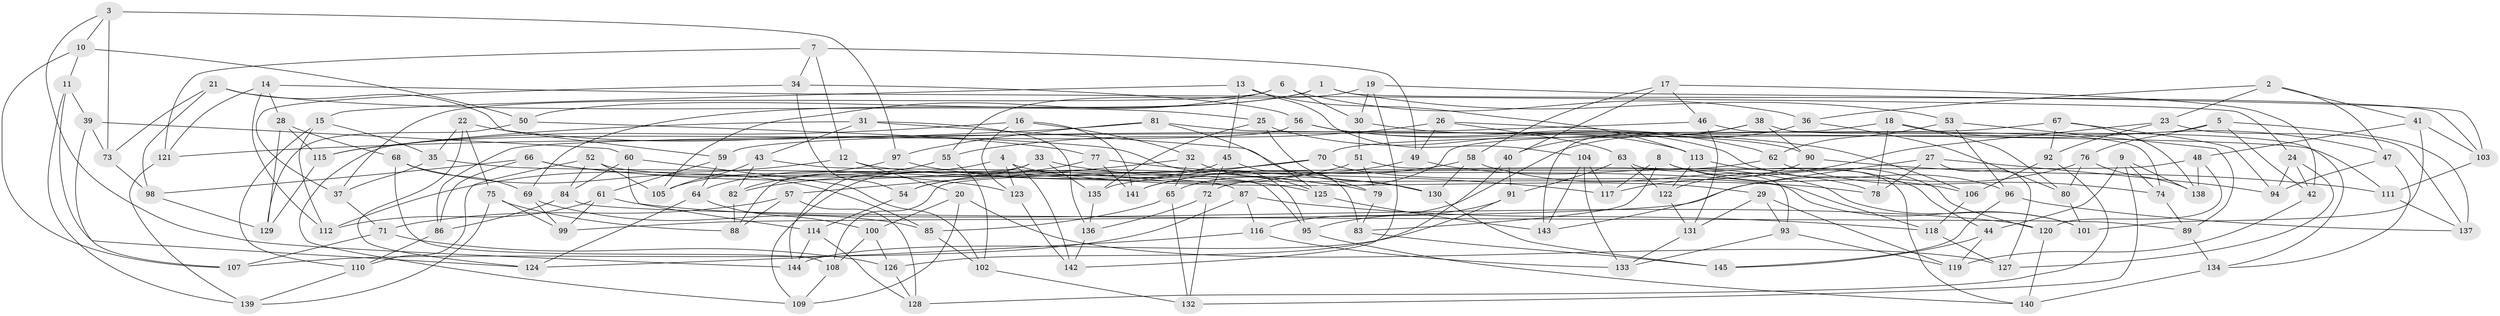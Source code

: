 // Generated by graph-tools (version 1.1) at 2025/26/03/09/25 03:26:54]
// undirected, 145 vertices, 290 edges
graph export_dot {
graph [start="1"]
  node [color=gray90,style=filled];
  1;
  2;
  3;
  4;
  5;
  6;
  7;
  8;
  9;
  10;
  11;
  12;
  13;
  14;
  15;
  16;
  17;
  18;
  19;
  20;
  21;
  22;
  23;
  24;
  25;
  26;
  27;
  28;
  29;
  30;
  31;
  32;
  33;
  34;
  35;
  36;
  37;
  38;
  39;
  40;
  41;
  42;
  43;
  44;
  45;
  46;
  47;
  48;
  49;
  50;
  51;
  52;
  53;
  54;
  55;
  56;
  57;
  58;
  59;
  60;
  61;
  62;
  63;
  64;
  65;
  66;
  67;
  68;
  69;
  70;
  71;
  72;
  73;
  74;
  75;
  76;
  77;
  78;
  79;
  80;
  81;
  82;
  83;
  84;
  85;
  86;
  87;
  88;
  89;
  90;
  91;
  92;
  93;
  94;
  95;
  96;
  97;
  98;
  99;
  100;
  101;
  102;
  103;
  104;
  105;
  106;
  107;
  108;
  109;
  110;
  111;
  112;
  113;
  114;
  115;
  116;
  117;
  118;
  119;
  120;
  121;
  122;
  123;
  124;
  125;
  126;
  127;
  128;
  129;
  130;
  131;
  132;
  133;
  134;
  135;
  136;
  137;
  138;
  139;
  140;
  141;
  142;
  143;
  144;
  145;
  1 -- 69;
  1 -- 53;
  1 -- 103;
  1 -- 50;
  2 -- 47;
  2 -- 23;
  2 -- 41;
  2 -- 36;
  3 -- 73;
  3 -- 97;
  3 -- 144;
  3 -- 10;
  4 -- 29;
  4 -- 142;
  4 -- 123;
  4 -- 64;
  5 -- 137;
  5 -- 70;
  5 -- 76;
  5 -- 42;
  6 -- 37;
  6 -- 36;
  6 -- 105;
  6 -- 30;
  7 -- 34;
  7 -- 121;
  7 -- 12;
  7 -- 49;
  8 -- 83;
  8 -- 117;
  8 -- 106;
  8 -- 44;
  9 -- 44;
  9 -- 138;
  9 -- 132;
  9 -- 74;
  10 -- 11;
  10 -- 50;
  10 -- 107;
  11 -- 124;
  11 -- 139;
  11 -- 39;
  12 -- 20;
  12 -- 112;
  12 -- 78;
  13 -- 113;
  13 -- 15;
  13 -- 45;
  13 -- 104;
  14 -- 121;
  14 -- 24;
  14 -- 28;
  14 -- 112;
  15 -- 110;
  15 -- 35;
  15 -- 112;
  16 -- 141;
  16 -- 123;
  16 -- 32;
  16 -- 115;
  17 -- 46;
  17 -- 58;
  17 -- 40;
  17 -- 42;
  18 -- 65;
  18 -- 78;
  18 -- 80;
  18 -- 47;
  19 -- 142;
  19 -- 30;
  19 -- 103;
  19 -- 55;
  20 -- 127;
  20 -- 100;
  20 -- 109;
  21 -- 73;
  21 -- 98;
  21 -- 25;
  21 -- 59;
  22 -- 75;
  22 -- 35;
  22 -- 124;
  22 -- 77;
  23 -- 92;
  23 -- 137;
  23 -- 122;
  24 -- 127;
  24 -- 42;
  24 -- 94;
  25 -- 130;
  25 -- 135;
  25 -- 113;
  26 -- 55;
  26 -- 106;
  26 -- 49;
  26 -- 63;
  27 -- 143;
  27 -- 78;
  27 -- 94;
  27 -- 127;
  28 -- 68;
  28 -- 115;
  28 -- 129;
  29 -- 93;
  29 -- 131;
  29 -- 119;
  30 -- 90;
  30 -- 51;
  31 -- 43;
  31 -- 115;
  31 -- 136;
  31 -- 79;
  32 -- 57;
  32 -- 125;
  32 -- 65;
  33 -- 144;
  33 -- 88;
  33 -- 130;
  33 -- 135;
  34 -- 54;
  34 -- 37;
  34 -- 56;
  35 -- 37;
  35 -- 87;
  36 -- 80;
  36 -- 116;
  37 -- 71;
  38 -- 40;
  38 -- 143;
  38 -- 134;
  38 -- 90;
  39 -- 107;
  39 -- 60;
  39 -- 73;
  40 -- 91;
  40 -- 126;
  41 -- 48;
  41 -- 103;
  41 -- 101;
  42 -- 119;
  43 -- 105;
  43 -- 95;
  43 -- 82;
  44 -- 145;
  44 -- 119;
  45 -- 72;
  45 -- 83;
  45 -- 54;
  46 -- 59;
  46 -- 131;
  46 -- 74;
  47 -- 94;
  47 -- 134;
  48 -- 138;
  48 -- 120;
  48 -- 108;
  49 -- 141;
  49 -- 101;
  50 -- 95;
  50 -- 129;
  51 -- 93;
  51 -- 79;
  51 -- 54;
  52 -- 105;
  52 -- 110;
  52 -- 101;
  52 -- 84;
  53 -- 96;
  53 -- 89;
  53 -- 62;
  54 -- 114;
  55 -- 102;
  55 -- 82;
  56 -- 62;
  56 -- 96;
  56 -- 109;
  57 -- 88;
  57 -- 128;
  57 -- 71;
  58 -- 141;
  58 -- 78;
  58 -- 130;
  59 -- 61;
  59 -- 64;
  60 -- 84;
  60 -- 102;
  60 -- 114;
  61 -- 112;
  61 -- 99;
  61 -- 120;
  62 -- 72;
  62 -- 74;
  63 -- 91;
  63 -- 140;
  63 -- 122;
  64 -- 124;
  64 -- 100;
  65 -- 85;
  65 -- 132;
  66 -- 86;
  66 -- 98;
  66 -- 79;
  66 -- 123;
  67 -- 138;
  67 -- 94;
  67 -- 92;
  67 -- 86;
  68 -- 108;
  68 -- 85;
  68 -- 69;
  69 -- 99;
  69 -- 85;
  70 -- 135;
  70 -- 118;
  70 -- 82;
  71 -- 107;
  71 -- 126;
  72 -- 136;
  72 -- 132;
  73 -- 98;
  74 -- 89;
  75 -- 99;
  75 -- 139;
  75 -- 88;
  76 -- 99;
  76 -- 80;
  76 -- 138;
  77 -- 109;
  77 -- 141;
  77 -- 117;
  79 -- 83;
  80 -- 101;
  81 -- 97;
  81 -- 111;
  81 -- 121;
  81 -- 125;
  82 -- 88;
  83 -- 145;
  84 -- 86;
  84 -- 89;
  85 -- 102;
  86 -- 110;
  87 -- 118;
  87 -- 116;
  87 -- 107;
  89 -- 134;
  90 -- 117;
  90 -- 111;
  91 -- 95;
  91 -- 144;
  92 -- 128;
  92 -- 106;
  93 -- 133;
  93 -- 119;
  95 -- 140;
  96 -- 145;
  96 -- 137;
  97 -- 125;
  97 -- 105;
  98 -- 129;
  100 -- 108;
  100 -- 126;
  102 -- 132;
  103 -- 111;
  104 -- 143;
  104 -- 133;
  104 -- 117;
  106 -- 118;
  108 -- 109;
  110 -- 139;
  111 -- 137;
  113 -- 120;
  113 -- 122;
  114 -- 128;
  114 -- 144;
  115 -- 129;
  116 -- 124;
  116 -- 133;
  118 -- 127;
  120 -- 140;
  121 -- 139;
  122 -- 131;
  123 -- 142;
  125 -- 143;
  126 -- 128;
  130 -- 145;
  131 -- 133;
  134 -- 140;
  135 -- 136;
  136 -- 142;
}
